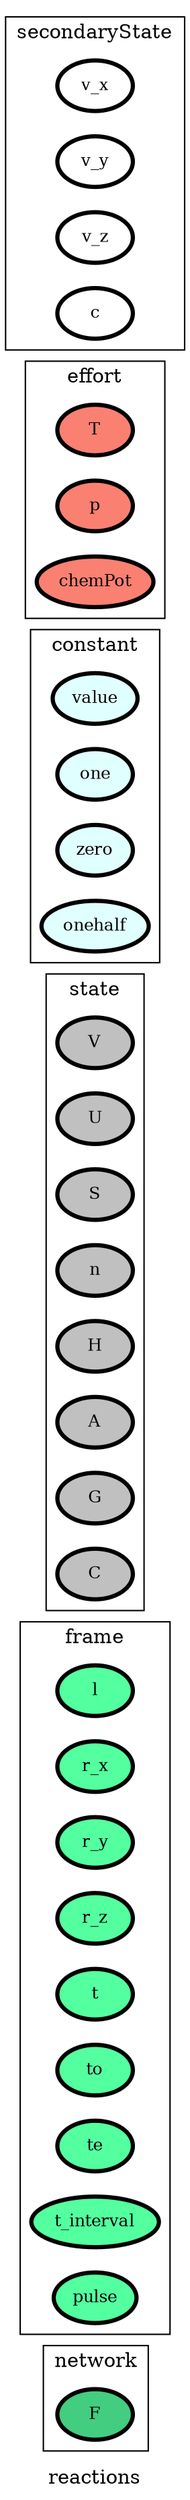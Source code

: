 digraph reactions {
label=reactions;
rankdir=LR;
subgraph cluster_reactions___network {
label=network;
rankdir=LR;
V_10 [fillcolor=seagreen3, fontsize=12, label=F, penwidth=3, style=filled];
}

subgraph cluster_reactions___projection {
label=projection;
rankdir=LR;
}

subgraph cluster_reactions___differenceOperator {
label=differenceOperator;
rankdir=LR;
}

subgraph cluster_reactions___frame {
label=frame;
rankdir=LR;
V_11 [fillcolor=seagreen1, fontsize=12, label=l, penwidth=3, style=filled];
V_12 [fillcolor=seagreen1, fontsize=12, label=r_x, penwidth=3, style=filled];
V_13 [fillcolor=seagreen1, fontsize=12, label=r_y, penwidth=3, style=filled];
V_14 [fillcolor=seagreen1, fontsize=12, label=r_z, penwidth=3, style=filled];
V_4 [fillcolor=seagreen1, fontsize=12, label=t, penwidth=3, style=filled];
V_5 [fillcolor=seagreen1, fontsize=12, label=to, penwidth=3, style=filled];
V_6 [fillcolor=seagreen1, fontsize=12, label=te, penwidth=3, style=filled];
V_7 [fillcolor=seagreen1, fontsize=12, label=t_interval, penwidth=3, style=filled];
V_9 [fillcolor=seagreen1, fontsize=12, label=pulse, penwidth=3, style=filled];
}

subgraph cluster_reactions___state {
label=state;
rankdir=LR;
V_15 [fillcolor=grey, fontsize=12, label=V, penwidth=3, style=filled];
V_16 [fillcolor=grey, fontsize=12, label=U, penwidth=3, style=filled];
V_17 [fillcolor=grey, fontsize=12, label=S, penwidth=3, style=filled];
V_18 [fillcolor=grey, fontsize=12, label=n, penwidth=3, style=filled];
V_22 [fillcolor=grey, fontsize=12, label=H, penwidth=3, style=filled];
V_23 [fillcolor=grey, fontsize=12, label=A, penwidth=3, style=filled];
V_24 [fillcolor=grey, fontsize=12, label=G, penwidth=3, style=filled];
V_25 [fillcolor=grey, fontsize=12, label=C, penwidth=3, style=filled];
}

subgraph cluster_reactions___constant {
label=constant;
rankdir=LR;
V_1 [fillcolor=lightcyan, fontsize=12, label=value, penwidth=3, style=filled];
V_2 [fillcolor=lightcyan, fontsize=12, label=one, penwidth=3, style=filled];
V_3 [fillcolor=lightcyan, fontsize=12, label=zero, penwidth=3, style=filled];
V_8 [fillcolor=lightcyan, fontsize=12, label=onehalf, penwidth=3, style=filled];
}

subgraph cluster_reactions___effort {
label=effort;
rankdir=LR;
V_19 [fillcolor=salmon, fontsize=12, label=T, penwidth=3, style=filled];
V_20 [fillcolor=salmon, fontsize=12, label=p, penwidth=3, style=filled];
V_21 [fillcolor=salmon, fontsize=12, label=chemPot, penwidth=3, style=filled];
}

subgraph cluster_reactions___secondaryState {
label=secondaryState;
rankdir=LR;
V_28 [fillcolor=white, fontsize=12, label=v_x, penwidth=3, style=filled];
V_29 [fillcolor=white, fontsize=12, label=v_y, penwidth=3, style=filled];
V_30 [fillcolor=white, fontsize=12, label=v_z, penwidth=3, style=filled];
V_31 [fillcolor=white, fontsize=12, label=c, penwidth=3, style=filled];
}

subgraph cluster_reactions___diffState {
label=diffState;
rankdir=LR;
}

}
